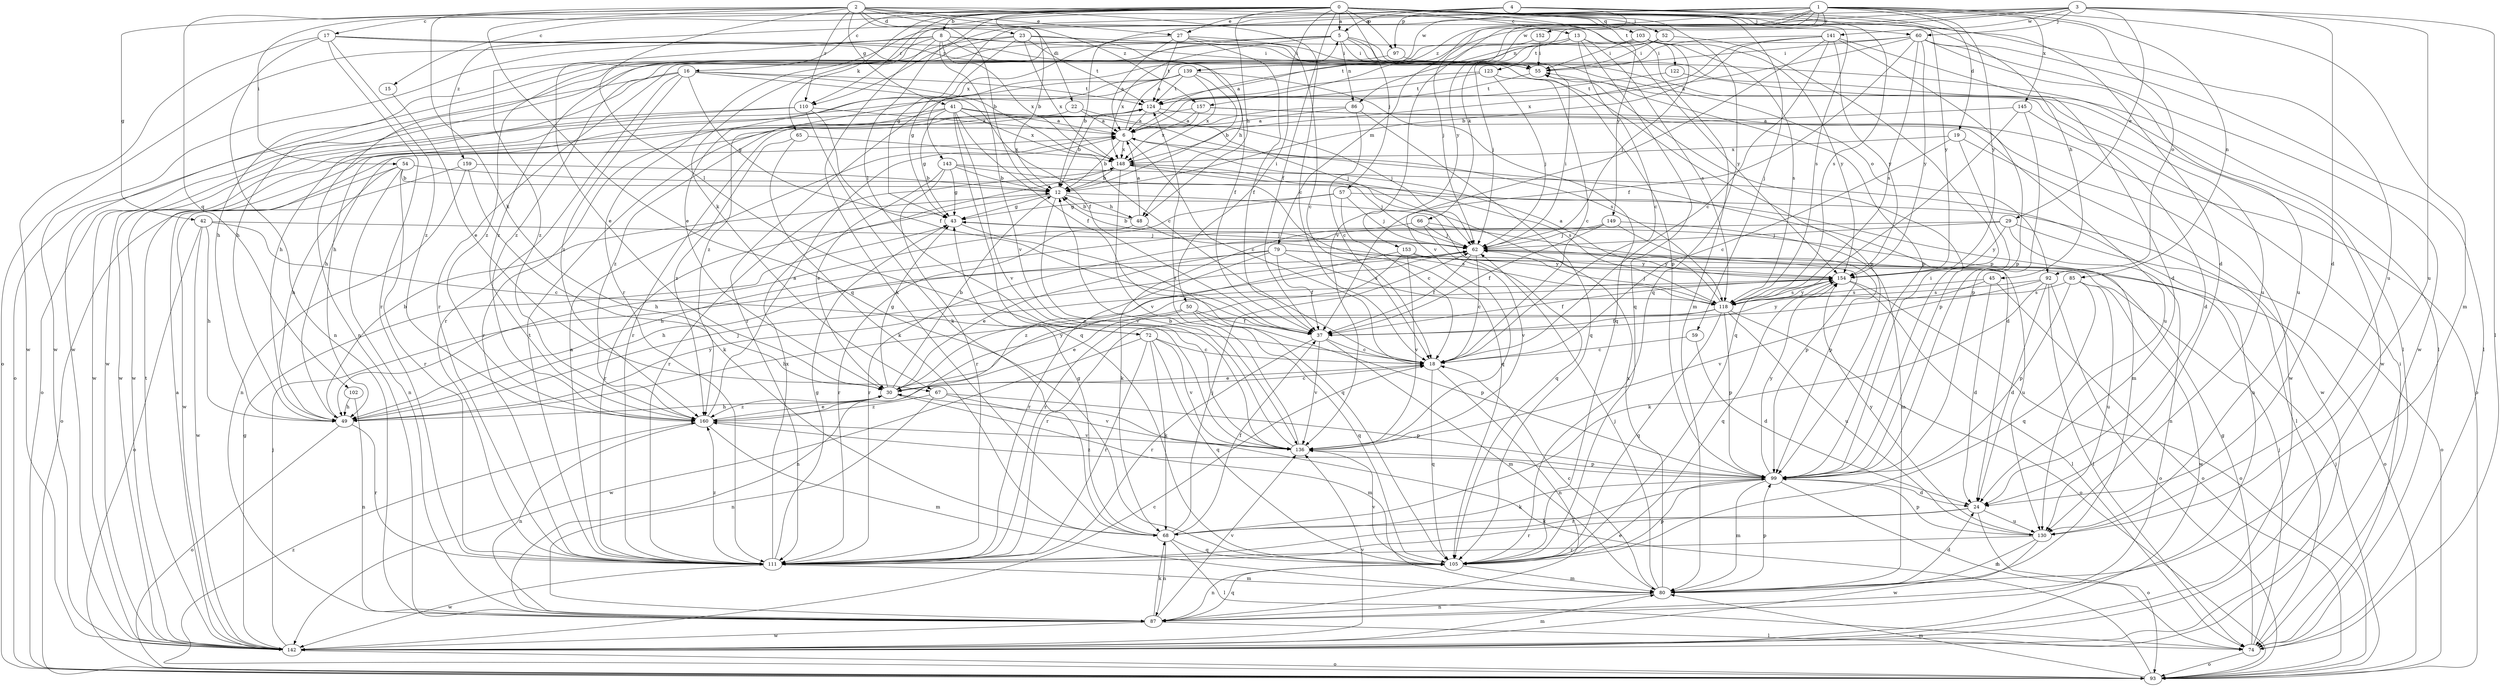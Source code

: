 strict digraph  {
0;
1;
2;
3;
4;
5;
6;
8;
12;
13;
15;
16;
17;
18;
19;
22;
23;
24;
27;
29;
30;
37;
41;
42;
43;
45;
48;
49;
50;
52;
54;
55;
57;
59;
60;
62;
65;
66;
67;
68;
72;
74;
79;
80;
85;
86;
87;
92;
93;
97;
99;
102;
103;
105;
110;
111;
118;
122;
123;
124;
130;
136;
139;
141;
142;
143;
145;
148;
149;
152;
153;
154;
157;
159;
160;
0 -> 5  [label=a];
0 -> 8  [label=b];
0 -> 12  [label=b];
0 -> 13  [label=c];
0 -> 15  [label=c];
0 -> 16  [label=c];
0 -> 27  [label=e];
0 -> 37  [label=f];
0 -> 45  [label=h];
0 -> 48  [label=h];
0 -> 50  [label=i];
0 -> 52  [label=i];
0 -> 54  [label=i];
0 -> 57  [label=j];
0 -> 59  [label=j];
0 -> 60  [label=j];
0 -> 65  [label=k];
0 -> 72  [label=l];
0 -> 97  [label=p];
0 -> 102  [label=q];
0 -> 103  [label=q];
0 -> 105  [label=q];
0 -> 110  [label=r];
0 -> 118  [label=s];
0 -> 122  [label=t];
0 -> 130  [label=u];
0 -> 149  [label=y];
1 -> 19  [label=d];
1 -> 66  [label=k];
1 -> 79  [label=m];
1 -> 80  [label=m];
1 -> 85  [label=n];
1 -> 92  [label=o];
1 -> 110  [label=r];
1 -> 136  [label=v];
1 -> 139  [label=w];
1 -> 143  [label=x];
1 -> 145  [label=x];
1 -> 152  [label=y];
1 -> 153  [label=y];
1 -> 154  [label=y];
1 -> 157  [label=z];
2 -> 12  [label=b];
2 -> 17  [label=c];
2 -> 18  [label=c];
2 -> 22  [label=d];
2 -> 23  [label=d];
2 -> 27  [label=e];
2 -> 41  [label=g];
2 -> 42  [label=g];
2 -> 67  [label=k];
2 -> 72  [label=l];
2 -> 80  [label=m];
2 -> 105  [label=q];
2 -> 110  [label=r];
2 -> 157  [label=z];
3 -> 24  [label=d];
3 -> 29  [label=e];
3 -> 43  [label=g];
3 -> 60  [label=j];
3 -> 74  [label=l];
3 -> 86  [label=n];
3 -> 111  [label=r];
3 -> 130  [label=u];
3 -> 139  [label=w];
3 -> 141  [label=w];
4 -> 5  [label=a];
4 -> 24  [label=d];
4 -> 62  [label=j];
4 -> 67  [label=k];
4 -> 97  [label=p];
4 -> 118  [label=s];
4 -> 154  [label=y];
4 -> 159  [label=z];
5 -> 55  [label=i];
5 -> 86  [label=n];
5 -> 87  [label=n];
5 -> 92  [label=o];
5 -> 99  [label=p];
5 -> 130  [label=u];
5 -> 142  [label=w];
5 -> 148  [label=x];
5 -> 160  [label=z];
6 -> 5  [label=a];
6 -> 12  [label=b];
6 -> 18  [label=c];
6 -> 24  [label=d];
6 -> 148  [label=x];
8 -> 30  [label=e];
8 -> 48  [label=h];
8 -> 55  [label=i];
8 -> 68  [label=k];
8 -> 74  [label=l];
8 -> 93  [label=o];
8 -> 136  [label=v];
8 -> 142  [label=w];
8 -> 148  [label=x];
8 -> 160  [label=z];
12 -> 43  [label=g];
12 -> 48  [label=h];
12 -> 105  [label=q];
12 -> 111  [label=r];
12 -> 136  [label=v];
13 -> 18  [label=c];
13 -> 49  [label=h];
13 -> 62  [label=j];
13 -> 105  [label=q];
13 -> 118  [label=s];
13 -> 123  [label=t];
13 -> 154  [label=y];
15 -> 30  [label=e];
16 -> 18  [label=c];
16 -> 37  [label=f];
16 -> 43  [label=g];
16 -> 49  [label=h];
16 -> 93  [label=o];
16 -> 111  [label=r];
16 -> 124  [label=t];
16 -> 160  [label=z];
17 -> 37  [label=f];
17 -> 55  [label=i];
17 -> 87  [label=n];
17 -> 99  [label=p];
17 -> 111  [label=r];
17 -> 142  [label=w];
17 -> 160  [label=z];
18 -> 30  [label=e];
18 -> 87  [label=n];
18 -> 105  [label=q];
19 -> 18  [label=c];
19 -> 99  [label=p];
19 -> 142  [label=w];
19 -> 148  [label=x];
22 -> 6  [label=a];
22 -> 62  [label=j];
22 -> 111  [label=r];
23 -> 43  [label=g];
23 -> 49  [label=h];
23 -> 55  [label=i];
23 -> 99  [label=p];
23 -> 124  [label=t];
23 -> 148  [label=x];
23 -> 160  [label=z];
24 -> 68  [label=k];
24 -> 93  [label=o];
24 -> 111  [label=r];
24 -> 130  [label=u];
27 -> 6  [label=a];
27 -> 12  [label=b];
27 -> 18  [label=c];
27 -> 37  [label=f];
27 -> 55  [label=i];
27 -> 124  [label=t];
29 -> 49  [label=h];
29 -> 62  [label=j];
29 -> 87  [label=n];
29 -> 93  [label=o];
29 -> 154  [label=y];
30 -> 12  [label=b];
30 -> 18  [label=c];
30 -> 43  [label=g];
30 -> 49  [label=h];
30 -> 80  [label=m];
30 -> 154  [label=y];
30 -> 160  [label=z];
37 -> 18  [label=c];
37 -> 80  [label=m];
37 -> 111  [label=r];
37 -> 136  [label=v];
37 -> 154  [label=y];
41 -> 6  [label=a];
41 -> 37  [label=f];
41 -> 43  [label=g];
41 -> 105  [label=q];
41 -> 118  [label=s];
41 -> 136  [label=v];
41 -> 142  [label=w];
41 -> 148  [label=x];
41 -> 160  [label=z];
42 -> 18  [label=c];
42 -> 49  [label=h];
42 -> 62  [label=j];
42 -> 93  [label=o];
42 -> 142  [label=w];
43 -> 62  [label=j];
43 -> 105  [label=q];
45 -> 24  [label=d];
45 -> 93  [label=o];
45 -> 111  [label=r];
45 -> 118  [label=s];
48 -> 6  [label=a];
48 -> 12  [label=b];
48 -> 111  [label=r];
48 -> 118  [label=s];
49 -> 12  [label=b];
49 -> 62  [label=j];
49 -> 93  [label=o];
49 -> 111  [label=r];
49 -> 154  [label=y];
50 -> 30  [label=e];
50 -> 37  [label=f];
50 -> 87  [label=n];
50 -> 99  [label=p];
50 -> 105  [label=q];
52 -> 55  [label=i];
52 -> 99  [label=p];
52 -> 124  [label=t];
54 -> 12  [label=b];
54 -> 49  [label=h];
54 -> 87  [label=n];
54 -> 93  [label=o];
54 -> 105  [label=q];
54 -> 111  [label=r];
55 -> 124  [label=t];
57 -> 18  [label=c];
57 -> 43  [label=g];
57 -> 49  [label=h];
57 -> 62  [label=j];
57 -> 74  [label=l];
59 -> 18  [label=c];
59 -> 24  [label=d];
60 -> 6  [label=a];
60 -> 30  [label=e];
60 -> 37  [label=f];
60 -> 55  [label=i];
60 -> 74  [label=l];
60 -> 118  [label=s];
60 -> 130  [label=u];
60 -> 142  [label=w];
60 -> 154  [label=y];
62 -> 12  [label=b];
62 -> 18  [label=c];
62 -> 30  [label=e];
62 -> 37  [label=f];
62 -> 55  [label=i];
62 -> 154  [label=y];
65 -> 68  [label=k];
65 -> 148  [label=x];
65 -> 160  [label=z];
66 -> 62  [label=j];
66 -> 68  [label=k];
66 -> 99  [label=p];
66 -> 136  [label=v];
67 -> 87  [label=n];
67 -> 99  [label=p];
67 -> 136  [label=v];
67 -> 160  [label=z];
68 -> 37  [label=f];
68 -> 43  [label=g];
68 -> 62  [label=j];
68 -> 74  [label=l];
68 -> 87  [label=n];
68 -> 105  [label=q];
72 -> 18  [label=c];
72 -> 68  [label=k];
72 -> 105  [label=q];
72 -> 111  [label=r];
72 -> 136  [label=v];
72 -> 142  [label=w];
74 -> 43  [label=g];
74 -> 55  [label=i];
74 -> 62  [label=j];
74 -> 93  [label=o];
79 -> 30  [label=e];
79 -> 37  [label=f];
79 -> 49  [label=h];
79 -> 111  [label=r];
79 -> 118  [label=s];
79 -> 130  [label=u];
79 -> 154  [label=y];
80 -> 18  [label=c];
80 -> 24  [label=d];
80 -> 62  [label=j];
80 -> 87  [label=n];
80 -> 99  [label=p];
80 -> 148  [label=x];
85 -> 99  [label=p];
85 -> 105  [label=q];
85 -> 118  [label=s];
85 -> 130  [label=u];
85 -> 142  [label=w];
86 -> 6  [label=a];
86 -> 18  [label=c];
86 -> 49  [label=h];
86 -> 105  [label=q];
87 -> 68  [label=k];
87 -> 74  [label=l];
87 -> 105  [label=q];
87 -> 136  [label=v];
87 -> 142  [label=w];
92 -> 24  [label=d];
92 -> 68  [label=k];
92 -> 74  [label=l];
92 -> 93  [label=o];
92 -> 118  [label=s];
92 -> 136  [label=v];
93 -> 30  [label=e];
93 -> 62  [label=j];
93 -> 80  [label=m];
93 -> 160  [label=z];
97 -> 74  [label=l];
97 -> 160  [label=z];
99 -> 24  [label=d];
99 -> 55  [label=i];
99 -> 68  [label=k];
99 -> 74  [label=l];
99 -> 80  [label=m];
99 -> 111  [label=r];
99 -> 154  [label=y];
99 -> 160  [label=z];
102 -> 49  [label=h];
102 -> 87  [label=n];
103 -> 55  [label=i];
103 -> 62  [label=j];
103 -> 111  [label=r];
103 -> 118  [label=s];
103 -> 154  [label=y];
105 -> 80  [label=m];
105 -> 87  [label=n];
105 -> 99  [label=p];
105 -> 136  [label=v];
110 -> 6  [label=a];
110 -> 37  [label=f];
110 -> 68  [label=k];
110 -> 93  [label=o];
110 -> 142  [label=w];
111 -> 6  [label=a];
111 -> 43  [label=g];
111 -> 80  [label=m];
111 -> 124  [label=t];
111 -> 142  [label=w];
111 -> 148  [label=x];
111 -> 160  [label=z];
118 -> 6  [label=a];
118 -> 37  [label=f];
118 -> 49  [label=h];
118 -> 62  [label=j];
118 -> 93  [label=o];
118 -> 99  [label=p];
118 -> 105  [label=q];
118 -> 130  [label=u];
118 -> 154  [label=y];
122 -> 124  [label=t];
122 -> 142  [label=w];
123 -> 18  [label=c];
123 -> 62  [label=j];
123 -> 124  [label=t];
123 -> 142  [label=w];
124 -> 6  [label=a];
124 -> 12  [label=b];
124 -> 62  [label=j];
124 -> 130  [label=u];
124 -> 142  [label=w];
130 -> 80  [label=m];
130 -> 99  [label=p];
130 -> 111  [label=r];
130 -> 142  [label=w];
130 -> 154  [label=y];
136 -> 12  [label=b];
136 -> 99  [label=p];
136 -> 124  [label=t];
139 -> 12  [label=b];
139 -> 49  [label=h];
139 -> 105  [label=q];
139 -> 111  [label=r];
139 -> 124  [label=t];
139 -> 148  [label=x];
139 -> 160  [label=z];
141 -> 12  [label=b];
141 -> 18  [label=c];
141 -> 24  [label=d];
141 -> 55  [label=i];
141 -> 99  [label=p];
141 -> 136  [label=v];
141 -> 148  [label=x];
141 -> 154  [label=y];
142 -> 6  [label=a];
142 -> 18  [label=c];
142 -> 43  [label=g];
142 -> 62  [label=j];
142 -> 80  [label=m];
142 -> 93  [label=o];
142 -> 124  [label=t];
142 -> 136  [label=v];
143 -> 12  [label=b];
143 -> 30  [label=e];
143 -> 43  [label=g];
143 -> 80  [label=m];
143 -> 87  [label=n];
143 -> 111  [label=r];
145 -> 6  [label=a];
145 -> 24  [label=d];
145 -> 99  [label=p];
145 -> 105  [label=q];
148 -> 12  [label=b];
148 -> 62  [label=j];
148 -> 111  [label=r];
148 -> 118  [label=s];
148 -> 136  [label=v];
149 -> 37  [label=f];
149 -> 62  [label=j];
149 -> 80  [label=m];
149 -> 99  [label=p];
149 -> 111  [label=r];
152 -> 6  [label=a];
152 -> 55  [label=i];
153 -> 93  [label=o];
153 -> 111  [label=r];
153 -> 136  [label=v];
153 -> 154  [label=y];
153 -> 160  [label=z];
154 -> 37  [label=f];
154 -> 74  [label=l];
154 -> 93  [label=o];
154 -> 105  [label=q];
154 -> 118  [label=s];
157 -> 6  [label=a];
157 -> 93  [label=o];
157 -> 111  [label=r];
157 -> 142  [label=w];
157 -> 148  [label=x];
159 -> 12  [label=b];
159 -> 68  [label=k];
159 -> 87  [label=n];
159 -> 142  [label=w];
160 -> 6  [label=a];
160 -> 30  [label=e];
160 -> 80  [label=m];
160 -> 87  [label=n];
160 -> 136  [label=v];
}
